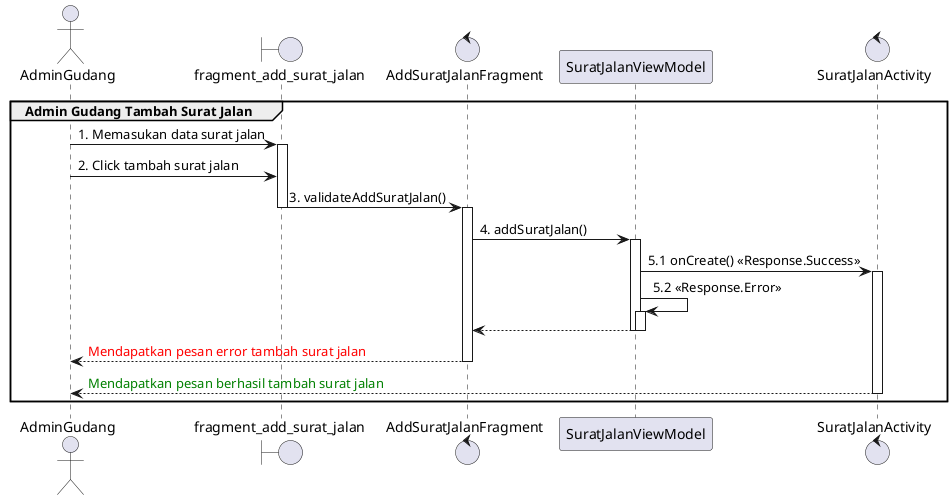 @startuml
'https://plantuml.com/sequence-diagram

group Admin Gudang Tambah Surat Jalan
    actor       AdminGudang
    boundary    fragment_add_surat_jalan
    control     AddSuratJalanFragment

    AdminGudang -> fragment_add_surat_jalan : 1. Memasukan data surat jalan
    activate fragment_add_surat_jalan
    AdminGudang -> fragment_add_surat_jalan : 2. Click tambah surat jalan

    fragment_add_surat_jalan -> AddSuratJalanFragment : 3. validateAddSuratJalan()
    deactivate fragment_add_surat_jalan

    activate AddSuratJalanFragment
    AddSuratJalanFragment -> SuratJalanViewModel : 4. addSuratJalan()
    activate SuratJalanViewModel

    control SuratJalanActivity
    SuratJalanViewModel -> SuratJalanActivity : 5.1 onCreate() <<Response.Success>>
    activate SuratJalanActivity

    SuratJalanViewModel -> SuratJalanViewModel : 5.2 <<Response.Error>>
    activate SuratJalanViewModel
    AddSuratJalanFragment <-- SuratJalanViewModel
    deactivate SuratJalanViewModel
    deactivate SuratJalanViewModel

    AdminGudang <-- AddSuratJalanFragment : <font color=red>Mendapatkan pesan error tambah surat jalan
    deactivate AddSuratJalanFragment

    AdminGudang <-- SuratJalanActivity :  <font color=green>Mendapatkan pesan berhasil tambah surat jalan
    deactivate SuratJalanActivity
end
@enduml